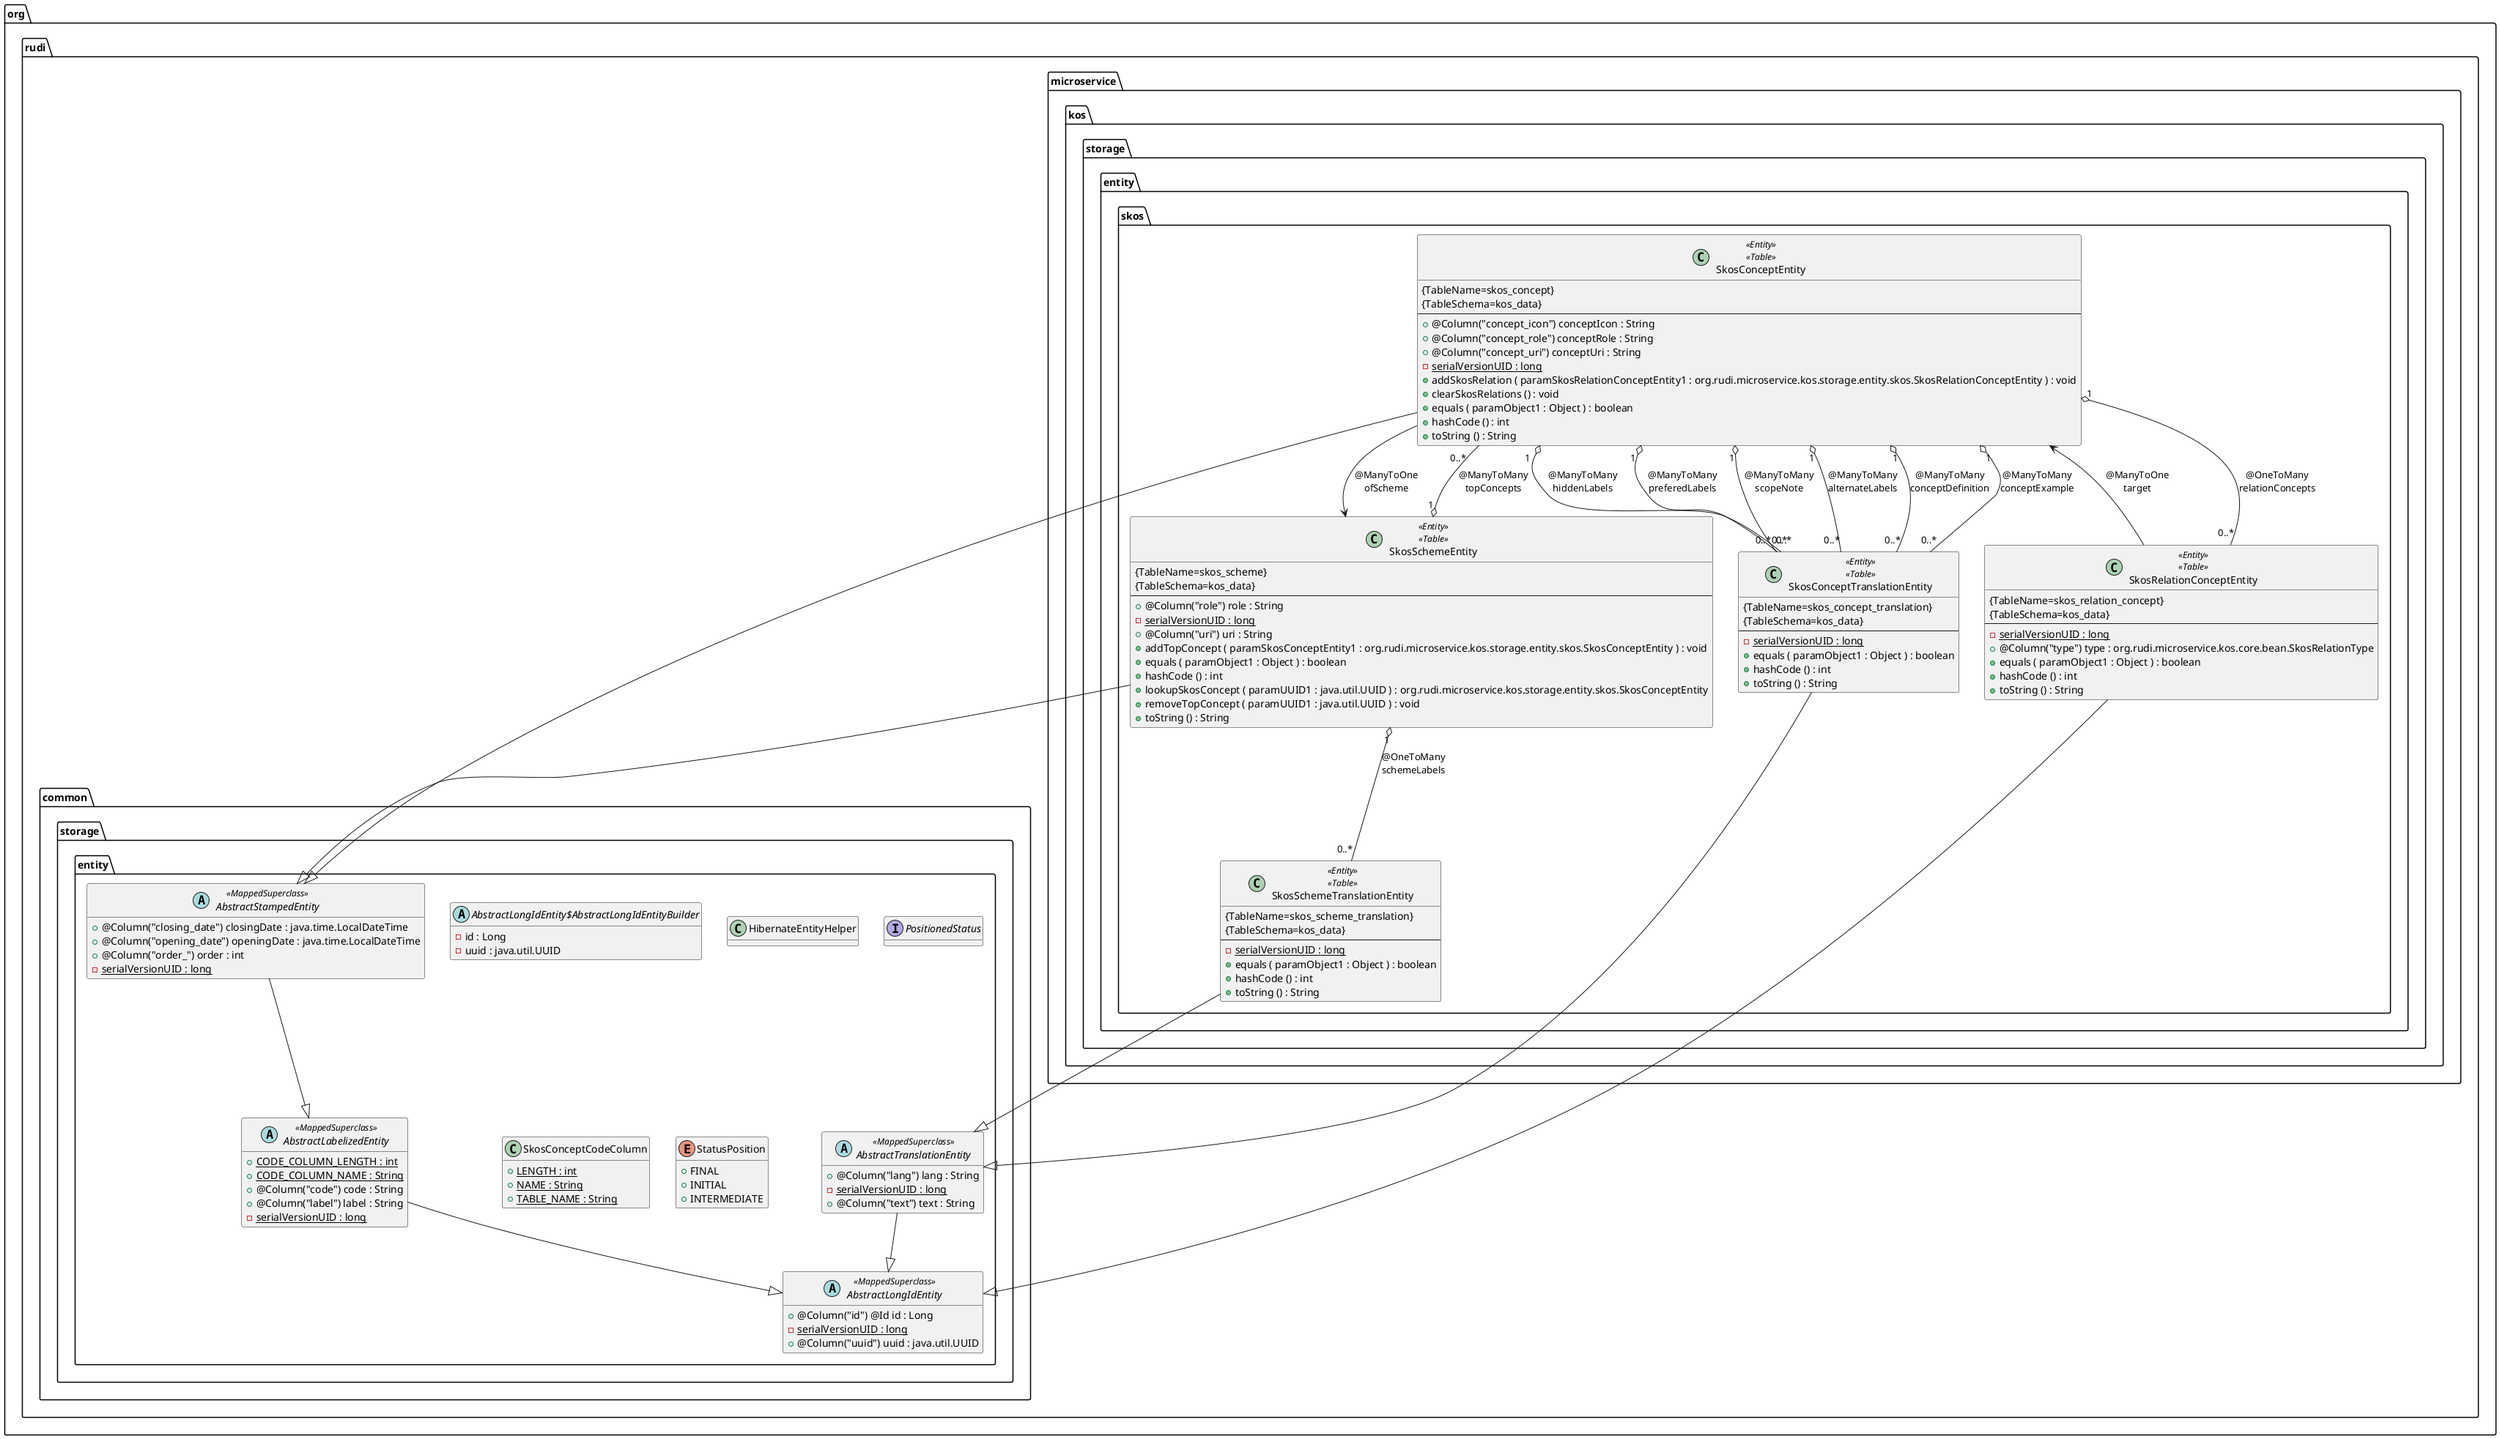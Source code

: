@startuml

abstract class org.rudi.common.storage.entity.AbstractLabelizedEntity <<MappedSuperclass>>  {
	{field} {static} +CODE_COLUMN_LENGTH : int
	{field} {static} +CODE_COLUMN_NAME : String
	{field} +@Column("code") code : String
	{field} +@Column("label") label : String
	{field} {static} -serialVersionUID : long
	{method} +equals ( paramObject1 : Object ) : boolean
	{method} +hashCode () : int
	{method} +toString () : String
}


abstract class org.rudi.common.storage.entity.AbstractLongIdEntity <<MappedSuperclass>>  {
	{field} +@Column("id") @Id id : Long
	{field} {static} -serialVersionUID : long
	{field} +@Column("uuid") uuid : java.util.UUID
	{method} +equals ( paramObject1 : Object ) : boolean
	{method} +hashCode () : int
	{method} +toString () : String
}


abstract class org.rudi.common.storage.entity.AbstractLongIdEntity$AbstractLongIdEntityBuilder {
	{field} -id : Long
	{field} -uuid : java.util.UUID
	{method}  {abstract} +build () : org.rudi.common.storage.entity.AbstractLongIdEntity
	{method} +id ( paramLong1 : Long ) : org.rudi.common.storage.entity.AbstractLongIdEntity$AbstractLongIdEntityBuilder
	{method}  {abstract} #self () : org.rudi.common.storage.entity.AbstractLongIdEntity$AbstractLongIdEntityBuilder
	{method} +toString () : String
	{method} +uuid ( paramUUID1 : java.util.UUID ) : org.rudi.common.storage.entity.AbstractLongIdEntity$AbstractLongIdEntityBuilder
}


abstract class org.rudi.common.storage.entity.AbstractStampedEntity <<MappedSuperclass>>  {
	{field} +@Column("closing_date") closingDate : java.time.LocalDateTime
	{field} +@Column("opening_date") openingDate : java.time.LocalDateTime
	{field} +@Column("order_") order : int
	{field} {static} -serialVersionUID : long
	{method} +equals ( paramObject1 : Object ) : boolean
	{method} +hashCode () : int
	{method} +toString () : String
}


abstract class org.rudi.common.storage.entity.AbstractTranslationEntity <<MappedSuperclass>>  {
	{field} +@Column("lang") lang : String
	{field} {static} -serialVersionUID : long
	{field} +@Column("text") text : String
	{method} +equals ( paramObject1 : Object ) : boolean
	{method} +hashCode () : int
	{method} +toString () : String
}


class org.rudi.common.storage.entity.HibernateEntityHelper {
	{method}  {static} +setCollection ( paramSupplier1 : java.util.function.Supplier , paramCollection2 : java.util.Collection ) : void
}


interface org.rudi.common.storage.entity.PositionedStatus {
	{method}  {abstract} +isFinal () : boolean
	{method}  {abstract} +isInitial () : boolean
}


class org.rudi.common.storage.entity.SkosConceptCodeColumn {
	{field} {static} +LENGTH : int
	{field} {static} +NAME : String
	{field} {static} +TABLE_NAME : String
}


enum org.rudi.common.storage.entity.StatusPosition {
	{field} +FINAL
	{field} +INITIAL
	{field} +INTERMEDIATE
}


class org.rudi.microservice.kos.storage.entity.skos.SkosConceptEntity <<Entity>>  <<Table>>  {
 {TableName=skos_concept}
 {TableSchema=kos_data}
--
	{field} +@Column("concept_icon") conceptIcon : String
	{field} +@Column("concept_role") conceptRole : String
	{field} +@Column("concept_uri") conceptUri : String
	{field} {static} -serialVersionUID : long
	{method} +addSkosRelation ( paramSkosRelationConceptEntity1 : org.rudi.microservice.kos.storage.entity.skos.SkosRelationConceptEntity ) : void
	{method} +clearSkosRelations () : void
	{method} +equals ( paramObject1 : Object ) : boolean
	{method} +hashCode () : int
	{method} +toString () : String
}


class org.rudi.microservice.kos.storage.entity.skos.SkosConceptTranslationEntity <<Entity>>  <<Table>>  {
 {TableName=skos_concept_translation}
 {TableSchema=kos_data}
--
	{field} {static} -serialVersionUID : long
	{method} +equals ( paramObject1 : Object ) : boolean
	{method} +hashCode () : int
	{method} +toString () : String
}


class org.rudi.microservice.kos.storage.entity.skos.SkosRelationConceptEntity <<Entity>>  <<Table>>  {
 {TableName=skos_relation_concept}
 {TableSchema=kos_data}
--
	{field} {static} -serialVersionUID : long
	{field} +@Column("type") type : org.rudi.microservice.kos.core.bean.SkosRelationType
	{method} +equals ( paramObject1 : Object ) : boolean
	{method} +hashCode () : int
	{method} +toString () : String
}


class org.rudi.microservice.kos.storage.entity.skos.SkosSchemeEntity <<Entity>>  <<Table>>  {
 {TableName=skos_scheme}
 {TableSchema=kos_data}
--
	{field} +@Column("role") role : String
	{field} {static} -serialVersionUID : long
	{field} +@Column("uri") uri : String
	{method} +addTopConcept ( paramSkosConceptEntity1 : org.rudi.microservice.kos.storage.entity.skos.SkosConceptEntity ) : void
	{method} +equals ( paramObject1 : Object ) : boolean
	{method} +hashCode () : int
	{method} +lookupSkosConcept ( paramUUID1 : java.util.UUID ) : org.rudi.microservice.kos.storage.entity.skos.SkosConceptEntity
	{method} +removeTopConcept ( paramUUID1 : java.util.UUID ) : void
	{method} +toString () : String
}


class org.rudi.microservice.kos.storage.entity.skos.SkosSchemeTranslationEntity <<Entity>>  <<Table>>  {
 {TableName=skos_scheme_translation}
 {TableSchema=kos_data}
--
	{field} {static} -serialVersionUID : long
	{method} +equals ( paramObject1 : Object ) : boolean
	{method} +hashCode () : int
	{method} +toString () : String
}




org.rudi.common.storage.entity.AbstractLabelizedEntity --|>  org.rudi.common.storage.entity.AbstractLongIdEntity
org.rudi.common.storage.entity.AbstractStampedEntity --|>  org.rudi.common.storage.entity.AbstractLabelizedEntity
org.rudi.common.storage.entity.AbstractTranslationEntity --|>  org.rudi.common.storage.entity.AbstractLongIdEntity
org.rudi.microservice.kos.storage.entity.skos.SkosConceptEntity "1" o-- "0..*"  org.rudi.microservice.kos.storage.entity.skos.SkosConceptTranslationEntity :  @ManyToMany\nalternateLabels
org.rudi.microservice.kos.storage.entity.skos.SkosConceptEntity "1" o-- "0..*"  org.rudi.microservice.kos.storage.entity.skos.SkosConceptTranslationEntity :  @ManyToMany\nconceptDefinition
org.rudi.microservice.kos.storage.entity.skos.SkosConceptEntity "1" o-- "0..*"  org.rudi.microservice.kos.storage.entity.skos.SkosConceptTranslationEntity :  @ManyToMany\nconceptExample
org.rudi.microservice.kos.storage.entity.skos.SkosConceptEntity "1" o-- "0..*"  org.rudi.microservice.kos.storage.entity.skos.SkosConceptTranslationEntity :  @ManyToMany\nhiddenLabels
org.rudi.microservice.kos.storage.entity.skos.SkosConceptEntity "1" o-- "0..*"  org.rudi.microservice.kos.storage.entity.skos.SkosConceptTranslationEntity :  @ManyToMany\npreferedLabels
org.rudi.microservice.kos.storage.entity.skos.SkosConceptEntity "1" o-- "0..*"  org.rudi.microservice.kos.storage.entity.skos.SkosConceptTranslationEntity :  @ManyToMany\nscopeNote
org.rudi.microservice.kos.storage.entity.skos.SkosConceptEntity "1" o-- "0..*"  org.rudi.microservice.kos.storage.entity.skos.SkosRelationConceptEntity :  @OneToMany\nrelationConcepts
org.rudi.microservice.kos.storage.entity.skos.SkosConceptEntity -->  org.rudi.microservice.kos.storage.entity.skos.SkosSchemeEntity :  @ManyToOne\nofScheme
org.rudi.microservice.kos.storage.entity.skos.SkosConceptEntity --|>  org.rudi.common.storage.entity.AbstractStampedEntity
org.rudi.microservice.kos.storage.entity.skos.SkosConceptTranslationEntity --|>  org.rudi.common.storage.entity.AbstractTranslationEntity
org.rudi.microservice.kos.storage.entity.skos.SkosRelationConceptEntity -->  org.rudi.microservice.kos.storage.entity.skos.SkosConceptEntity :  @ManyToOne\ntarget
org.rudi.microservice.kos.storage.entity.skos.SkosRelationConceptEntity --|>  org.rudi.common.storage.entity.AbstractLongIdEntity
org.rudi.microservice.kos.storage.entity.skos.SkosSchemeEntity "1" o-- "0..*"  org.rudi.microservice.kos.storage.entity.skos.SkosConceptEntity :  @ManyToMany\ntopConcepts
org.rudi.microservice.kos.storage.entity.skos.SkosSchemeEntity "1" o-- "0..*"  org.rudi.microservice.kos.storage.entity.skos.SkosSchemeTranslationEntity :  @OneToMany\nschemeLabels
org.rudi.microservice.kos.storage.entity.skos.SkosSchemeEntity --|>  org.rudi.common.storage.entity.AbstractStampedEntity
org.rudi.microservice.kos.storage.entity.skos.SkosSchemeTranslationEntity --|>  org.rudi.common.storage.entity.AbstractTranslationEntity

hide methods

@enduml
